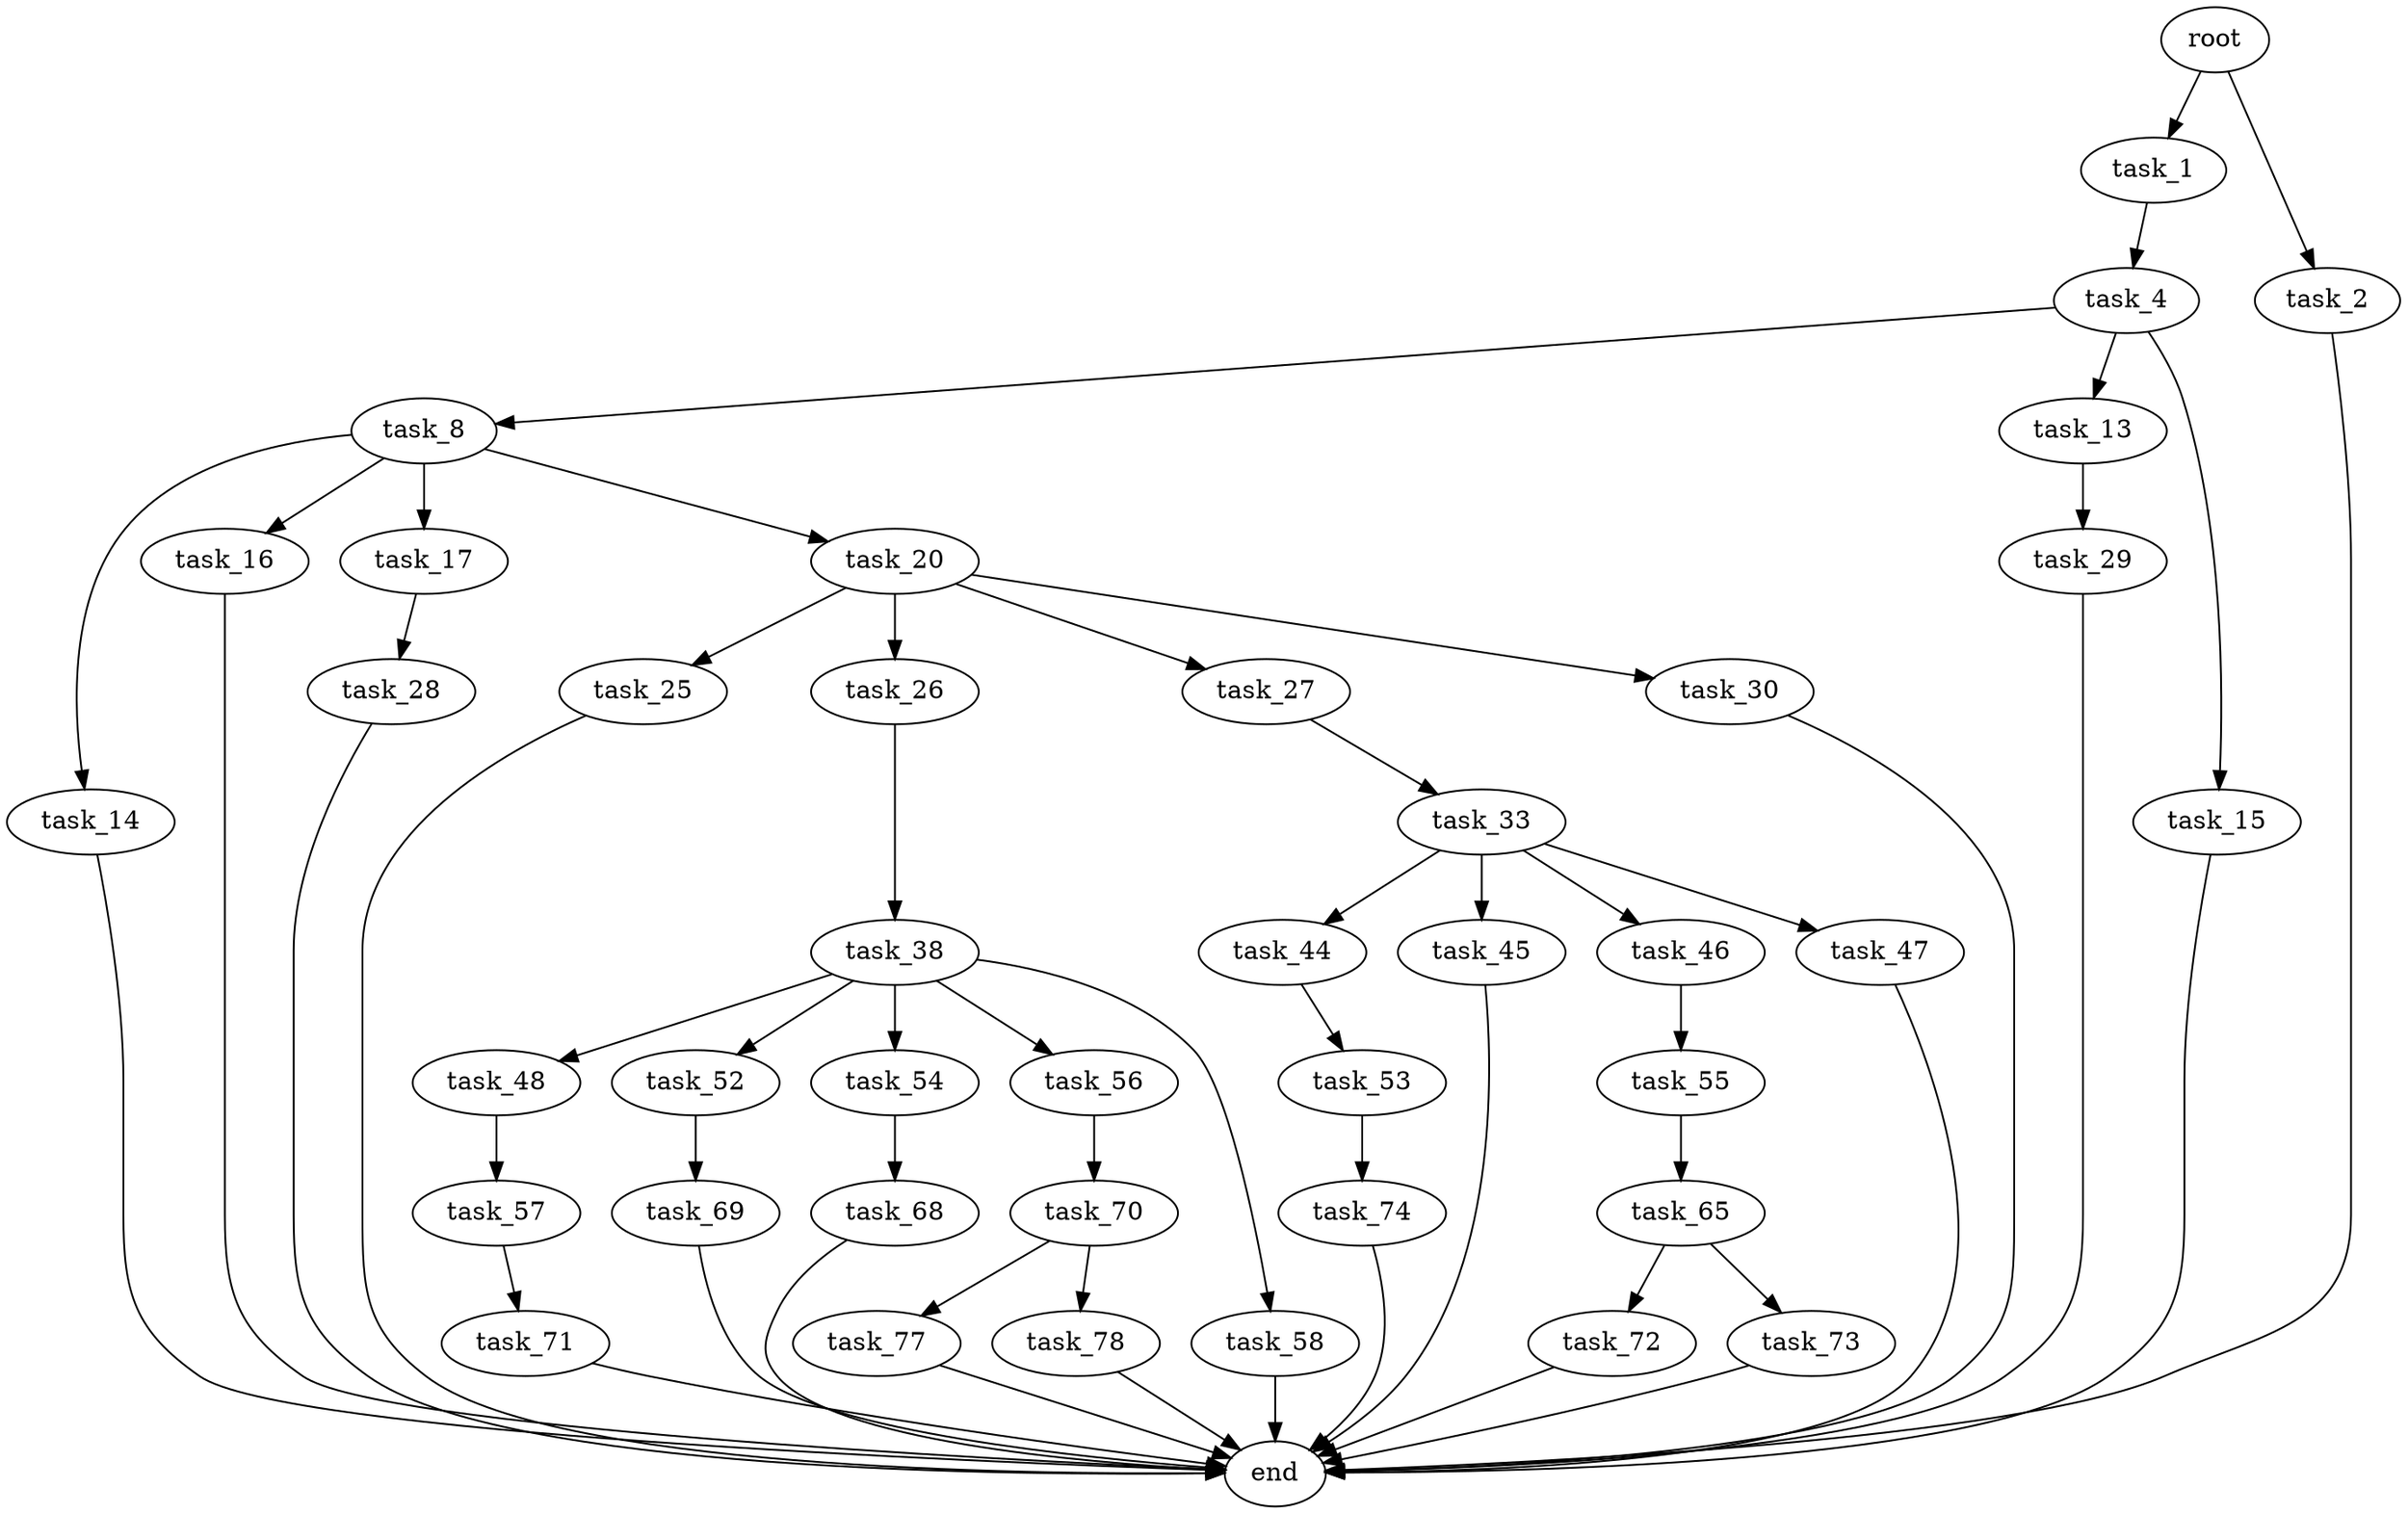 digraph G {
  root [size="0.000000"];
  task_1 [size="15132559428.000000"];
  task_2 [size="1013981329358.000000"];
  task_4 [size="8589934592.000000"];
  end [size="0.000000"];
  task_8 [size="8256465820.000000"];
  task_13 [size="224914407517.000000"];
  task_15 [size="796817761844.000000"];
  task_14 [size="496295414819.000000"];
  task_16 [size="24888146725.000000"];
  task_17 [size="28991029248.000000"];
  task_20 [size="231928233984.000000"];
  task_29 [size="8589934592.000000"];
  task_28 [size="94816028604.000000"];
  task_25 [size="6320909796.000000"];
  task_26 [size="231928233984.000000"];
  task_27 [size="1610039740.000000"];
  task_30 [size="44973540419.000000"];
  task_38 [size="368293445632.000000"];
  task_33 [size="68719476736.000000"];
  task_44 [size="549755813888.000000"];
  task_45 [size="121584118325.000000"];
  task_46 [size="312728552219.000000"];
  task_47 [size="549755813888.000000"];
  task_48 [size="2616872931.000000"];
  task_52 [size="19576862959.000000"];
  task_54 [size="29605058580.000000"];
  task_56 [size="549755813888.000000"];
  task_58 [size="958575862375.000000"];
  task_53 [size="3503923562.000000"];
  task_55 [size="68719476736.000000"];
  task_57 [size="231928233984.000000"];
  task_69 [size="22273494021.000000"];
  task_74 [size="9605099144.000000"];
  task_68 [size="270398990357.000000"];
  task_65 [size="68719476736.000000"];
  task_70 [size="172858622644.000000"];
  task_71 [size="11110294161.000000"];
  task_72 [size="1009713383.000000"];
  task_73 [size="8589934592.000000"];
  task_77 [size="763139986938.000000"];
  task_78 [size="16557778057.000000"];

  root -> task_1 [size="1.000000"];
  root -> task_2 [size="1.000000"];
  task_1 -> task_4 [size="33554432.000000"];
  task_2 -> end [size="1.000000"];
  task_4 -> task_8 [size="33554432.000000"];
  task_4 -> task_13 [size="33554432.000000"];
  task_4 -> task_15 [size="33554432.000000"];
  task_8 -> task_14 [size="134217728.000000"];
  task_8 -> task_16 [size="134217728.000000"];
  task_8 -> task_17 [size="134217728.000000"];
  task_8 -> task_20 [size="134217728.000000"];
  task_13 -> task_29 [size="411041792.000000"];
  task_15 -> end [size="1.000000"];
  task_14 -> end [size="1.000000"];
  task_16 -> end [size="1.000000"];
  task_17 -> task_28 [size="75497472.000000"];
  task_20 -> task_25 [size="301989888.000000"];
  task_20 -> task_26 [size="301989888.000000"];
  task_20 -> task_27 [size="301989888.000000"];
  task_20 -> task_30 [size="301989888.000000"];
  task_29 -> end [size="1.000000"];
  task_28 -> end [size="1.000000"];
  task_25 -> end [size="1.000000"];
  task_26 -> task_38 [size="301989888.000000"];
  task_27 -> task_33 [size="75497472.000000"];
  task_30 -> end [size="1.000000"];
  task_38 -> task_48 [size="411041792.000000"];
  task_38 -> task_52 [size="411041792.000000"];
  task_38 -> task_54 [size="411041792.000000"];
  task_38 -> task_56 [size="411041792.000000"];
  task_38 -> task_58 [size="411041792.000000"];
  task_33 -> task_44 [size="134217728.000000"];
  task_33 -> task_45 [size="134217728.000000"];
  task_33 -> task_46 [size="134217728.000000"];
  task_33 -> task_47 [size="134217728.000000"];
  task_44 -> task_53 [size="536870912.000000"];
  task_45 -> end [size="1.000000"];
  task_46 -> task_55 [size="209715200.000000"];
  task_47 -> end [size="1.000000"];
  task_48 -> task_57 [size="134217728.000000"];
  task_52 -> task_69 [size="679477248.000000"];
  task_54 -> task_68 [size="679477248.000000"];
  task_56 -> task_70 [size="536870912.000000"];
  task_58 -> end [size="1.000000"];
  task_53 -> task_74 [size="209715200.000000"];
  task_55 -> task_65 [size="134217728.000000"];
  task_57 -> task_71 [size="301989888.000000"];
  task_69 -> end [size="1.000000"];
  task_74 -> end [size="1.000000"];
  task_68 -> end [size="1.000000"];
  task_65 -> task_72 [size="134217728.000000"];
  task_65 -> task_73 [size="134217728.000000"];
  task_70 -> task_77 [size="679477248.000000"];
  task_70 -> task_78 [size="679477248.000000"];
  task_71 -> end [size="1.000000"];
  task_72 -> end [size="1.000000"];
  task_73 -> end [size="1.000000"];
  task_77 -> end [size="1.000000"];
  task_78 -> end [size="1.000000"];
}
